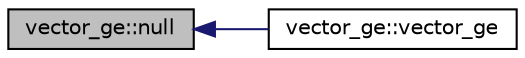 digraph "vector_ge::null"
{
  edge [fontname="Helvetica",fontsize="10",labelfontname="Helvetica",labelfontsize="10"];
  node [fontname="Helvetica",fontsize="10",shape=record];
  rankdir="LR";
  Node3092 [label="vector_ge::null",height=0.2,width=0.4,color="black", fillcolor="grey75", style="filled", fontcolor="black"];
  Node3092 -> Node3093 [dir="back",color="midnightblue",fontsize="10",style="solid",fontname="Helvetica"];
  Node3093 [label="vector_ge::vector_ge",height=0.2,width=0.4,color="black", fillcolor="white", style="filled",URL="$d4/d6e/classvector__ge.html#a11d517694ef186d9e86545caf1eba567"];
}
